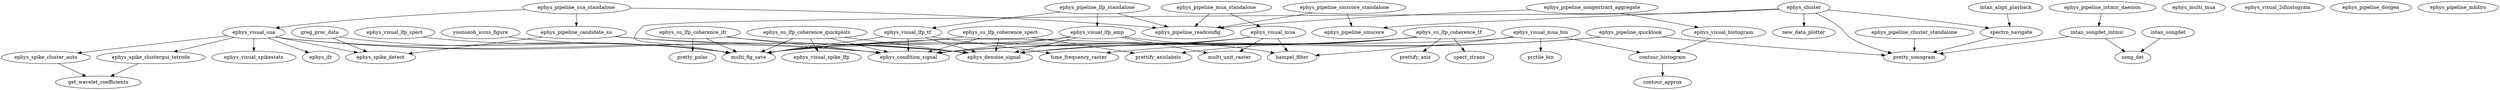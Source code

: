 /* Created by mdot for Matlab */
digraph m2html {
  greg_proc_data -> ephys_spike_detect;
  greg_proc_data -> multi_fig_save;
  yoonseob_iccns_figure -> multi_fig_save;
  ephys_cluster -> ephys_pipeline_smscore;
  ephys_cluster -> multi_fig_save;
  ephys_cluster -> new_data_plotter;
  ephys_cluster -> pretty_sonogram;
  ephys_cluster -> spectro_navigate;
  ephys_pipeline_intmic_daemon -> intan_songdet_intmic;
  ephys_pipeline_quicklook -> ephys_condition_signal;
  ephys_pipeline_quicklook -> ephys_denoise_signal;
  ephys_pipeline_quicklook -> pretty_sonogram;
  ephys_su_lfp_coherence_ifr -> ephys_condition_signal;
  ephys_su_lfp_coherence_ifr -> ephys_denoise_signal;
  ephys_su_lfp_coherence_ifr -> multi_fig_save;
  ephys_su_lfp_coherence_ifr -> pretty_polar;
  ephys_su_lfp_coherence_spect -> ephys_condition_signal;
  ephys_su_lfp_coherence_spect -> ephys_denoise_signal;
  ephys_su_lfp_coherence_spect -> multi_fig_save;
  ephys_su_lfp_coherence_spect -> prettify_axislabels;
  ephys_su_lfp_coherence_tf -> ephys_condition_signal;
  ephys_su_lfp_coherence_tf -> ephys_denoise_signal;
  ephys_su_lfp_coherence_tf -> spect_ztrans;
  ephys_su_lfp_coherence_tf -> multi_fig_save;
  ephys_su_lfp_coherence_tf -> prettify_axis;
  ephys_su_lfp_coherence_tf -> prettify_axislabels;
  ephys_su_lfp_coherence_tf -> time_frequency_raster;
  ephys_visual_histogram -> contour_histogram;
  ephys_visual_lfp_amp -> ephys_condition_signal;
  ephys_visual_lfp_amp -> ephys_denoise_signal;
  ephys_visual_lfp_amp -> hampel_filter;
  ephys_visual_lfp_amp -> multi_fig_save;
  ephys_visual_lfp_amp -> multi_unit_raster;
  ephys_visual_lfp_spect -> multi_fig_save;
  ephys_visual_lfp_tf -> ephys_condition_signal;
  ephys_visual_lfp_tf -> ephys_denoise_signal;
  ephys_visual_lfp_tf -> multi_fig_save;
  ephys_visual_lfp_tf -> time_frequency_raster;
  ephys_visual_mua -> ephys_condition_signal;
  ephys_visual_mua -> ephys_denoise_signal;
  ephys_visual_mua -> hampel_filter;
  ephys_visual_mua -> multi_fig_save;
  ephys_visual_mua -> multi_unit_raster;
  ephys_visual_mua_bin -> hampel_filter;
  ephys_visual_mua_bin -> contour_histogram;
  ephys_visual_mua_bin -> multi_fig_save;
  ephys_visual_mua_bin -> prctile_bin;
  ephys_visual_sua -> ephys_condition_signal;
  ephys_visual_sua -> ephys_denoise_signal;
  ephys_visual_sua -> ephys_ifr;
  ephys_visual_sua -> ephys_spike_cluster_auto;
  ephys_visual_sua -> ephys_spike_clustergui_tetrode;
  ephys_visual_sua -> ephys_spike_detect;
  ephys_visual_sua -> ephys_visual_spikestats;
  ephys_visual_sua -> multi_fig_save;
  ephys_spike_cluster_auto -> get_wavelet_coefficients;
  ephys_spike_clustergui_tetrode -> get_wavelet_coefficients;
  intan_align_playback -> spectro_navigate;
  intan_songdet -> song_det;
  intan_songdet_intmic -> song_det;
  intan_songdet_intmic -> pretty_sonogram;
  contour_histogram -> contour_approx;
  ephys_su_lfp_coherence_quickplots -> ephys_condition_signal;
  ephys_su_lfp_coherence_quickplots -> ephys_denoise_signal;
  ephys_su_lfp_coherence_quickplots -> ephys_visual_spike_lfp;
  ephys_su_lfp_coherence_quickplots -> multi_fig_save;
  spectro_navigate -> pretty_sonogram;
  ephys_pipeline_candidate_su -> ephys_condition_signal;
  ephys_pipeline_candidate_su -> ephys_denoise_signal;
  ephys_pipeline_candidate_su -> ephys_spike_detect;
  ephys_pipeline_cluster_standalone -> pretty_sonogram;
  ephys_pipeline_lfp_standalone -> ephys_visual_lfp_amp;
  ephys_pipeline_lfp_standalone -> ephys_visual_lfp_tf;
  ephys_pipeline_lfp_standalone -> ephys_pipeline_readconfig;
  ephys_pipeline_mua_standalone -> ephys_visual_mua;
  ephys_pipeline_mua_standalone -> ephys_pipeline_readconfig;
  ephys_pipeline_smscore_standalone -> ephys_pipeline_smscore;
  ephys_pipeline_smscore_standalone -> ephys_pipeline_readconfig;
  ephys_pipeline_songextract_aggregate -> ephys_visual_histogram;
  ephys_pipeline_songextract_aggregate -> ephys_pipeline_readconfig;
  ephys_pipeline_sua_standalone -> ephys_visual_sua;
  ephys_pipeline_sua_standalone -> ephys_pipeline_candidate_su;
  ephys_pipeline_sua_standalone -> ephys_pipeline_readconfig;

  greg_proc_data [URL="ephys/analysis_scripts/greg_proc_data.html"];
  yoonseob_iccns_figure [URL="ephys/analysis_scripts/yoonseob_iccns_figure.html"];
  ephys_cluster [URL="ephys/ephys_cluster.html"];
  ephys_multi_mua [URL="ephys/ephys_multi_mua.html"];
  ephys_pipeline_intmic_daemon [URL="ephys/ephys_pipeline_intmic_daemon.html"];
  ephys_pipeline_quicklook [URL="ephys/ephys_pipeline_quicklook.html"];
  ephys_su_lfp_coherence_ifr [URL="ephys/ephys_su_lfp_coherence_ifr.html"];
  ephys_su_lfp_coherence_spect [URL="ephys/ephys_su_lfp_coherence_spect.html"];
  ephys_su_lfp_coherence_tf [URL="ephys/ephys_su_lfp_coherence_tf.html"];
  ephys_visual_histogram [URL="ephys/ephys_visual_histogram.html"];
  ephys_visual_lfp_amp [URL="ephys/ephys_visual_lfp_amp.html"];
  ephys_visual_lfp_spect [URL="ephys/ephys_visual_lfp_spect.html"];
  ephys_visual_lfp_tf [URL="ephys/ephys_visual_lfp_tf.html"];
  ephys_visual_mua [URL="ephys/ephys_visual_mua.html"];
  ephys_visual_mua_bin [URL="ephys/ephys_visual_mua_bin.html"];
  ephys_visual_sua [URL="ephys/ephys_visual_sua.html"];
  ephys_condition_signal [URL="ephys/helpers/ephys/ephys_condition_signal.html"];
  ephys_denoise_signal [URL="ephys/helpers/ephys/ephys_denoise_signal.html"];
  ephys_ifr [URL="ephys/helpers/ephys/ephys_ifr.html"];
  ephys_spike_cluster_auto [URL="ephys/helpers/ephys/ephys_spike_cluster_auto.html"];
  ephys_spike_clustergui_tetrode [URL="ephys/helpers/ephys/ephys_spike_clustergui_tetrode.html"];
  ephys_spike_detect [URL="ephys/helpers/ephys/ephys_spike_detect.html"];
  ephys_visual_2dhistogram [URL="ephys/helpers/ephys/ephys_visual_2dhistogram.html"];
  get_wavelet_coefficients [URL="ephys/helpers/ephys/get_wavelet_coefficients.html"];
  hampel_filter [URL="ephys/helpers/ephys/hampel_filter.html"];
  ephys_pipeline_docgen [URL="ephys/helpers/ephys_pipeline_docgen.html"];
  intan_align_playback [URL="ephys/helpers/intan/intan_align_playback.html"];
  intan_songdet [URL="ephys/helpers/intan/intan_songdet.html"];
  intan_songdet_intmic [URL="ephys/helpers/intan/intan_songdet_intmic.html"];
  song_det [URL="ephys/helpers/intan/song_det.html"];
  contour_approx [URL="ephys/helpers/spectral/contour_approx.html"];
  contour_histogram [URL="ephys/helpers/spectral/contour_histogram.html"];
  ephys_pipeline_smscore [URL="ephys/helpers/spectral/ephys_pipeline_smscore.html"];
  ephys_su_lfp_coherence_quickplots [URL="ephys/helpers/stats/ephys_su_lfp_coherence_quickplots.html"];
  spect_ztrans [URL="ephys/helpers/stats/spect_ztrans.html"];
  ephys_visual_spike_lfp [URL="ephys/helpers/visualization/ephys_visual_spike_lfp.html"];
  ephys_visual_spikestats [URL="ephys/helpers/visualization/ephys_visual_spikestats.html"];
  multi_fig_save [URL="ephys/helpers/visualization/multi_fig_save.html"];
  multi_unit_raster [URL="ephys/helpers/visualization/multi_unit_raster.html"];
  new_data_plotter [URL="ephys/helpers/visualization/new_data_plotter.html"];
  prctile_bin [URL="ephys/helpers/visualization/prctile_bin.html"];
  prettify_axis [URL="ephys/helpers/visualization/prettify_axis.html"];
  prettify_axislabels [URL="ephys/helpers/visualization/prettify_axislabels.html"];
  pretty_polar [URL="ephys/helpers/visualization/pretty_polar.html"];
  pretty_sonogram [URL="ephys/helpers/visualization/pretty_sonogram.html"];
  spectro_navigate [URL="ephys/helpers/visualization/spectro_navigate.html"];
  time_frequency_raster [URL="ephys/helpers/visualization/time_frequency_raster.html"];
  ephys_pipeline_candidate_su [URL="ephys/pipeline/ephys_pipeline_candidate_su.html"];
  ephys_pipeline_cluster_standalone [URL="ephys/pipeline/ephys_pipeline_cluster_standalone.html"];
  ephys_pipeline_lfp_standalone [URL="ephys/pipeline/ephys_pipeline_lfp_standalone.html"];
  ephys_pipeline_mkdirs [URL="ephys/pipeline/ephys_pipeline_mkdirs.html"];
  ephys_pipeline_mua_standalone [URL="ephys/pipeline/ephys_pipeline_mua_standalone.html"];
  ephys_pipeline_readconfig [URL="ephys/pipeline/ephys_pipeline_readconfig.html"];
  ephys_pipeline_smscore_standalone [URL="ephys/pipeline/ephys_pipeline_smscore_standalone.html"];
  ephys_pipeline_songextract_aggregate [URL="ephys/pipeline/ephys_pipeline_songextract_aggregate.html"];
  ephys_pipeline_sua_standalone [URL="ephys/pipeline/ephys_pipeline_sua_standalone.html"];
}